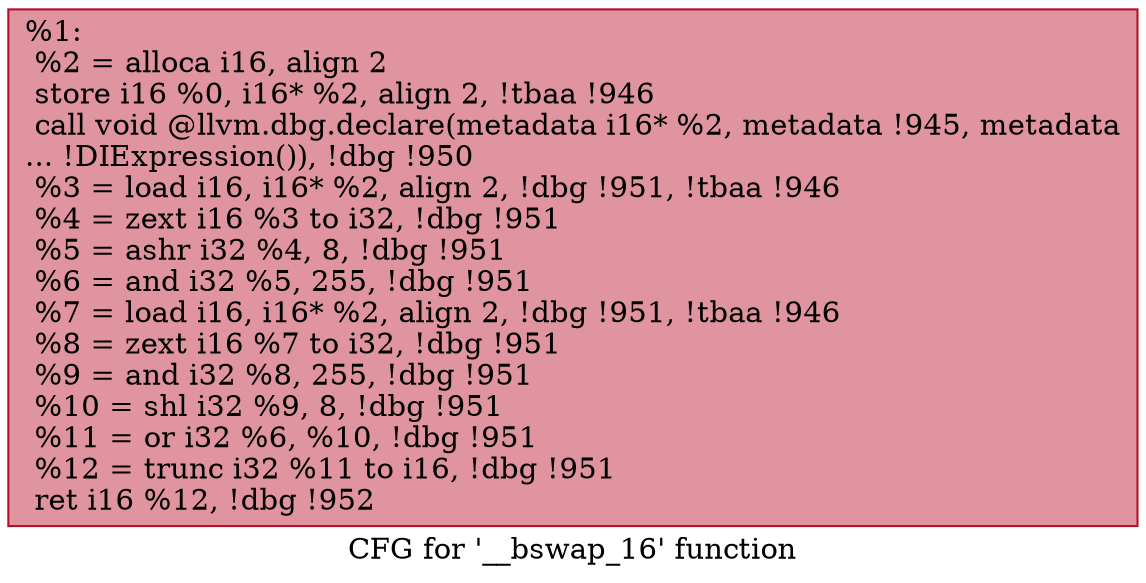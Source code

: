 digraph "CFG for '__bswap_16' function" {
	label="CFG for '__bswap_16' function";

	Node0x116c210 [shape=record,color="#b70d28ff", style=filled, fillcolor="#b70d2870",label="{%1:\l  %2 = alloca i16, align 2\l  store i16 %0, i16* %2, align 2, !tbaa !946\l  call void @llvm.dbg.declare(metadata i16* %2, metadata !945, metadata\l... !DIExpression()), !dbg !950\l  %3 = load i16, i16* %2, align 2, !dbg !951, !tbaa !946\l  %4 = zext i16 %3 to i32, !dbg !951\l  %5 = ashr i32 %4, 8, !dbg !951\l  %6 = and i32 %5, 255, !dbg !951\l  %7 = load i16, i16* %2, align 2, !dbg !951, !tbaa !946\l  %8 = zext i16 %7 to i32, !dbg !951\l  %9 = and i32 %8, 255, !dbg !951\l  %10 = shl i32 %9, 8, !dbg !951\l  %11 = or i32 %6, %10, !dbg !951\l  %12 = trunc i32 %11 to i16, !dbg !951\l  ret i16 %12, !dbg !952\l}"];
}
